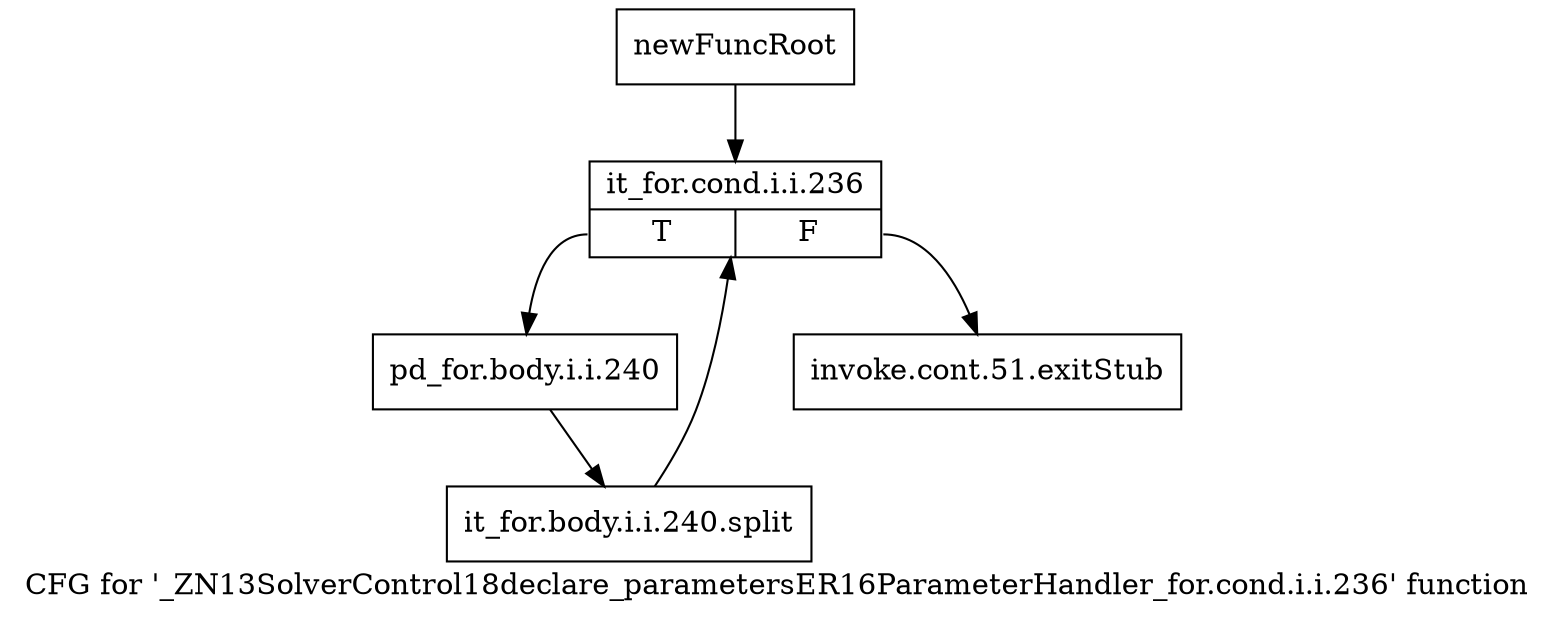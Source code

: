 digraph "CFG for '_ZN13SolverControl18declare_parametersER16ParameterHandler_for.cond.i.i.236' function" {
	label="CFG for '_ZN13SolverControl18declare_parametersER16ParameterHandler_for.cond.i.i.236' function";

	Node0x96817a0 [shape=record,label="{newFuncRoot}"];
	Node0x96817a0 -> Node0x9681840;
	Node0x96817f0 [shape=record,label="{invoke.cont.51.exitStub}"];
	Node0x9681840 [shape=record,label="{it_for.cond.i.i.236|{<s0>T|<s1>F}}"];
	Node0x9681840:s0 -> Node0x9681890;
	Node0x9681840:s1 -> Node0x96817f0;
	Node0x9681890 [shape=record,label="{pd_for.body.i.i.240}"];
	Node0x9681890 -> Node0x954e340;
	Node0x954e340 [shape=record,label="{it_for.body.i.i.240.split}"];
	Node0x954e340 -> Node0x9681840;
}

